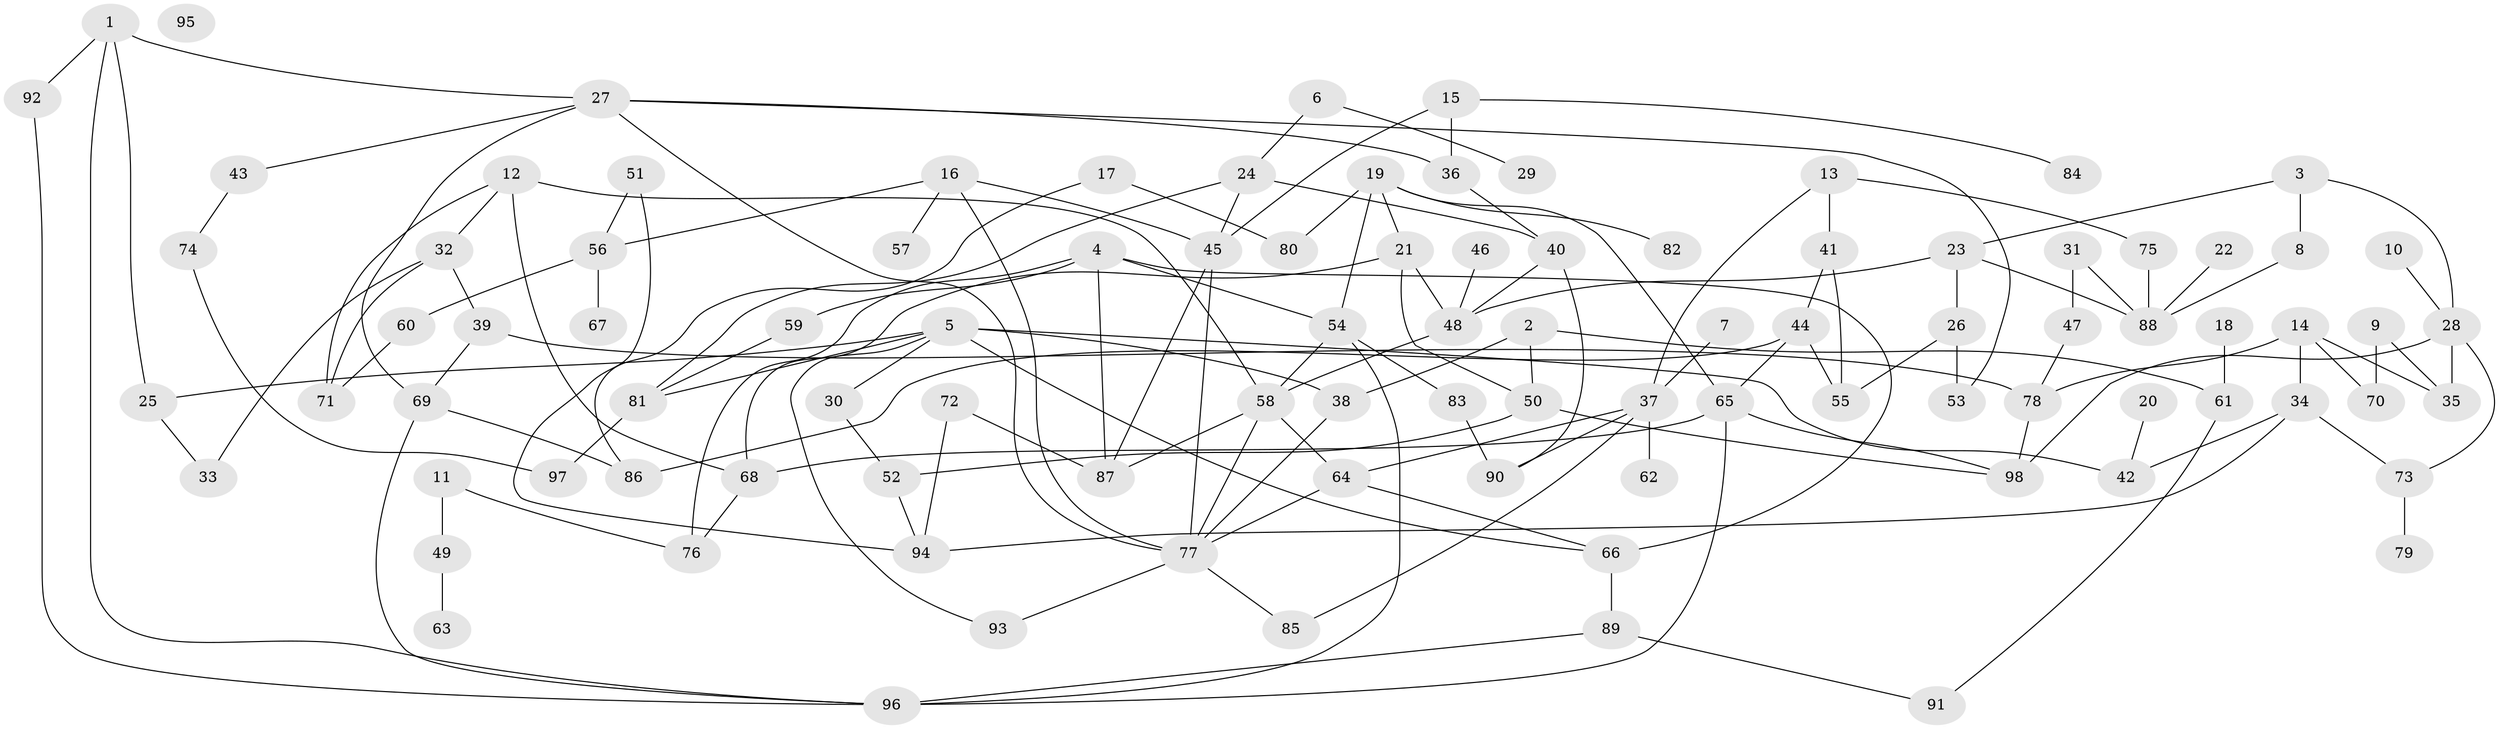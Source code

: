 // Generated by graph-tools (version 1.1) at 2025/38/03/09/25 04:38:53]
// undirected, 98 vertices, 148 edges
graph export_dot {
graph [start="1"]
  node [color=gray90,style=filled];
  1;
  2;
  3;
  4;
  5;
  6;
  7;
  8;
  9;
  10;
  11;
  12;
  13;
  14;
  15;
  16;
  17;
  18;
  19;
  20;
  21;
  22;
  23;
  24;
  25;
  26;
  27;
  28;
  29;
  30;
  31;
  32;
  33;
  34;
  35;
  36;
  37;
  38;
  39;
  40;
  41;
  42;
  43;
  44;
  45;
  46;
  47;
  48;
  49;
  50;
  51;
  52;
  53;
  54;
  55;
  56;
  57;
  58;
  59;
  60;
  61;
  62;
  63;
  64;
  65;
  66;
  67;
  68;
  69;
  70;
  71;
  72;
  73;
  74;
  75;
  76;
  77;
  78;
  79;
  80;
  81;
  82;
  83;
  84;
  85;
  86;
  87;
  88;
  89;
  90;
  91;
  92;
  93;
  94;
  95;
  96;
  97;
  98;
  1 -- 25;
  1 -- 27;
  1 -- 92;
  1 -- 96;
  2 -- 38;
  2 -- 50;
  2 -- 61;
  3 -- 8;
  3 -- 23;
  3 -- 28;
  4 -- 54;
  4 -- 59;
  4 -- 66;
  4 -- 76;
  4 -- 87;
  5 -- 25;
  5 -- 30;
  5 -- 38;
  5 -- 42;
  5 -- 66;
  5 -- 81;
  5 -- 93;
  6 -- 24;
  6 -- 29;
  7 -- 37;
  8 -- 88;
  9 -- 35;
  9 -- 70;
  10 -- 28;
  11 -- 49;
  11 -- 76;
  12 -- 32;
  12 -- 58;
  12 -- 68;
  12 -- 71;
  13 -- 37;
  13 -- 41;
  13 -- 75;
  14 -- 34;
  14 -- 35;
  14 -- 70;
  14 -- 78;
  15 -- 36;
  15 -- 45;
  15 -- 84;
  16 -- 45;
  16 -- 56;
  16 -- 57;
  16 -- 77;
  17 -- 80;
  17 -- 86;
  18 -- 61;
  19 -- 21;
  19 -- 54;
  19 -- 65;
  19 -- 80;
  19 -- 82;
  20 -- 42;
  21 -- 48;
  21 -- 50;
  21 -- 68;
  22 -- 88;
  23 -- 26;
  23 -- 48;
  23 -- 88;
  24 -- 40;
  24 -- 45;
  24 -- 81;
  25 -- 33;
  26 -- 53;
  26 -- 55;
  27 -- 36;
  27 -- 43;
  27 -- 53;
  27 -- 69;
  27 -- 77;
  28 -- 35;
  28 -- 73;
  28 -- 98;
  30 -- 52;
  31 -- 47;
  31 -- 88;
  32 -- 33;
  32 -- 39;
  32 -- 71;
  34 -- 42;
  34 -- 73;
  34 -- 94;
  36 -- 40;
  37 -- 62;
  37 -- 64;
  37 -- 85;
  37 -- 90;
  38 -- 77;
  39 -- 69;
  39 -- 78;
  40 -- 48;
  40 -- 90;
  41 -- 44;
  41 -- 55;
  43 -- 74;
  44 -- 55;
  44 -- 65;
  44 -- 86;
  45 -- 77;
  45 -- 87;
  46 -- 48;
  47 -- 78;
  48 -- 58;
  49 -- 63;
  50 -- 52;
  50 -- 98;
  51 -- 56;
  51 -- 94;
  52 -- 94;
  54 -- 58;
  54 -- 83;
  54 -- 96;
  56 -- 60;
  56 -- 67;
  58 -- 64;
  58 -- 77;
  58 -- 87;
  59 -- 81;
  60 -- 71;
  61 -- 91;
  64 -- 66;
  64 -- 77;
  65 -- 68;
  65 -- 96;
  65 -- 98;
  66 -- 89;
  68 -- 76;
  69 -- 86;
  69 -- 96;
  72 -- 87;
  72 -- 94;
  73 -- 79;
  74 -- 97;
  75 -- 88;
  77 -- 85;
  77 -- 93;
  78 -- 98;
  81 -- 97;
  83 -- 90;
  89 -- 91;
  89 -- 96;
  92 -- 96;
}
